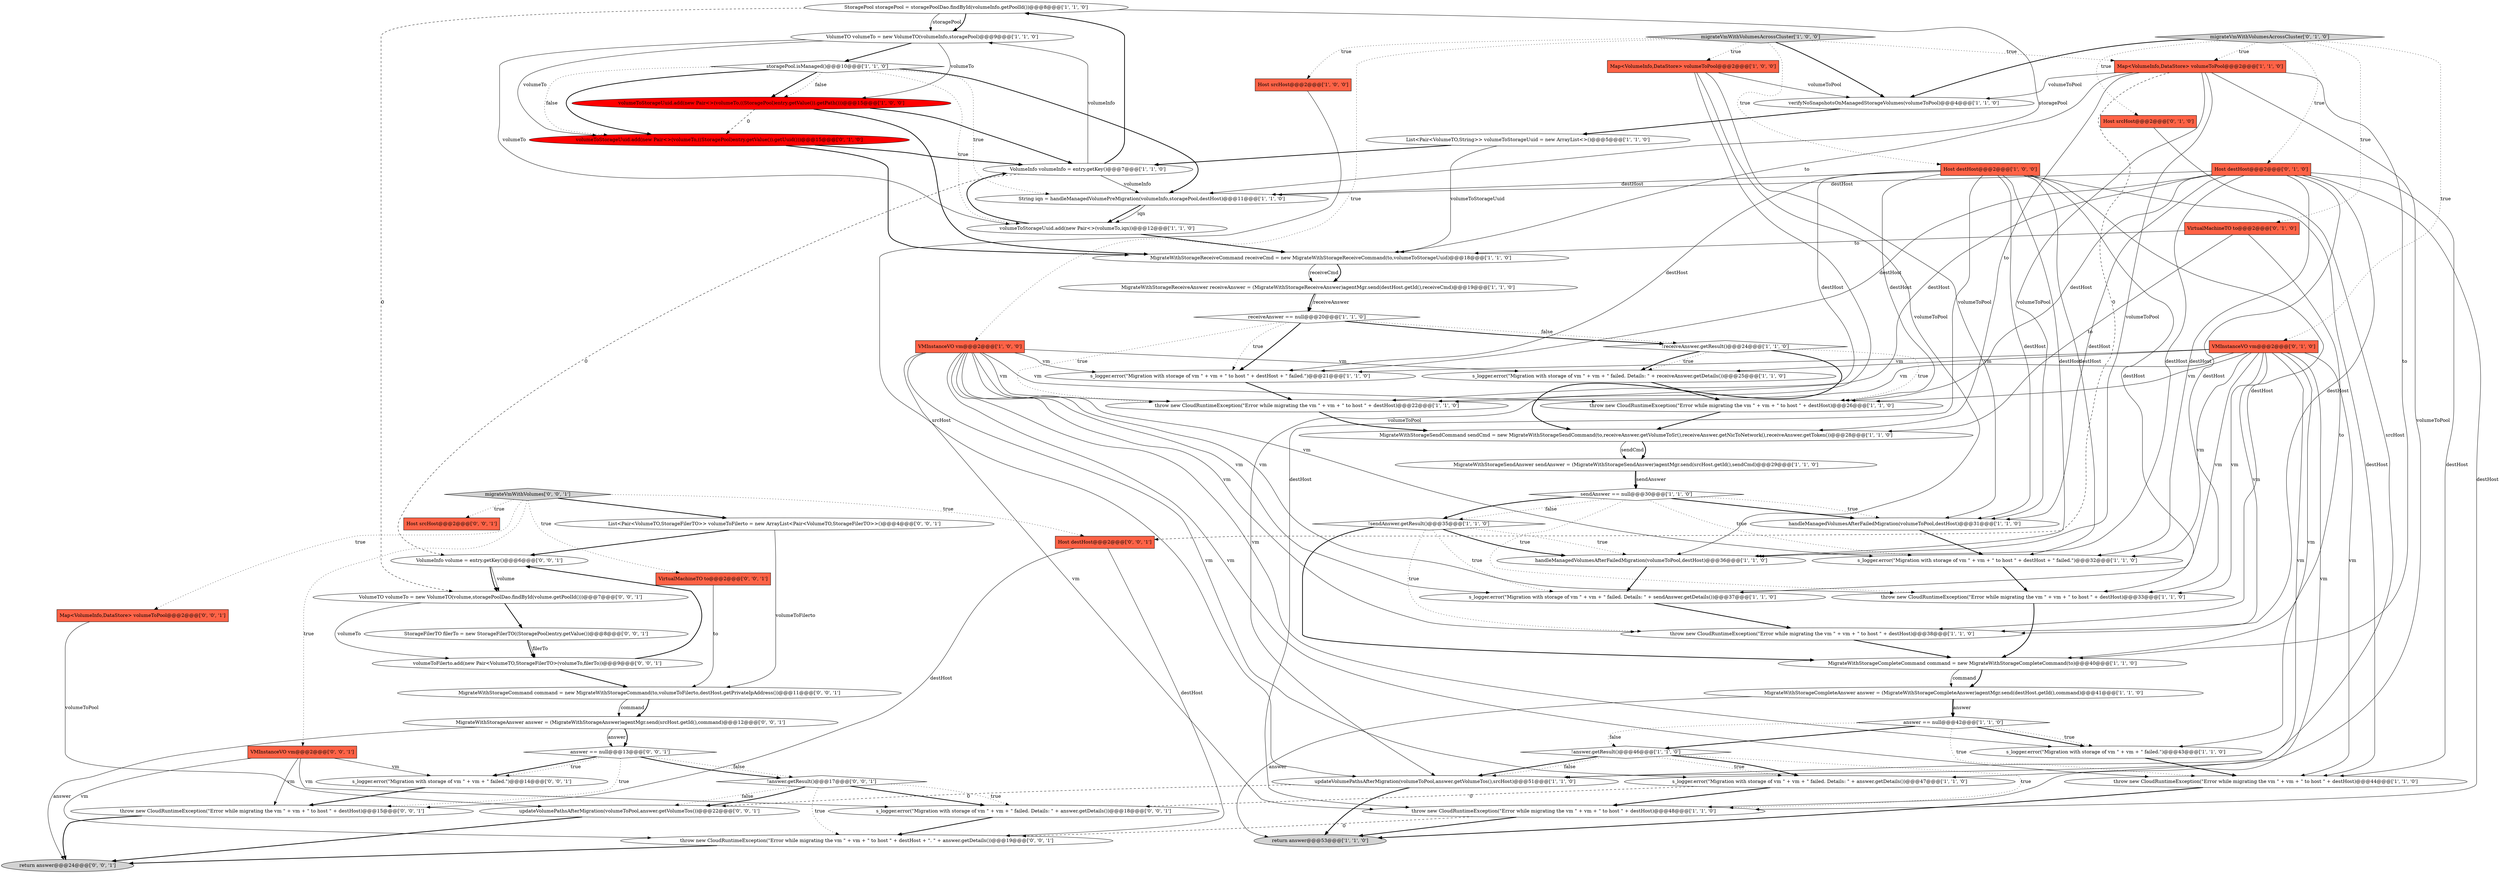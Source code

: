 digraph {
30 [style = filled, label = "answer == null@@@42@@@['1', '1', '0']", fillcolor = white, shape = diamond image = "AAA0AAABBB1BBB"];
4 [style = filled, label = "return answer@@@53@@@['1', '1', '0']", fillcolor = lightgray, shape = ellipse image = "AAA0AAABBB1BBB"];
25 [style = filled, label = "s_logger.error(\"Migration with storage of vm \" + vm + \" failed. Details: \" + answer.getDetails())@@@47@@@['1', '1', '0']", fillcolor = white, shape = ellipse image = "AAA0AAABBB1BBB"];
6 [style = filled, label = "Map<VolumeInfo,DataStore> volumeToPool@@@2@@@['1', '0', '0']", fillcolor = tomato, shape = box image = "AAA0AAABBB1BBB"];
18 [style = filled, label = "handleManagedVolumesAfterFailedMigration(volumeToPool,destHost)@@@36@@@['1', '1', '0']", fillcolor = white, shape = ellipse image = "AAA0AAABBB1BBB"];
47 [style = filled, label = "volumeToStorageUuid.add(new Pair<>(volumeTo,((StoragePool)entry.getValue()).getUuid()))@@@15@@@['0', '1', '0']", fillcolor = red, shape = ellipse image = "AAA1AAABBB2BBB"];
56 [style = filled, label = "answer == null@@@13@@@['0', '0', '1']", fillcolor = white, shape = diamond image = "AAA0AAABBB3BBB"];
57 [style = filled, label = "VirtualMachineTO to@@@2@@@['0', '0', '1']", fillcolor = tomato, shape = box image = "AAA0AAABBB3BBB"];
1 [style = filled, label = "VolumeTO volumeTo = new VolumeTO(volumeInfo,storagePool)@@@9@@@['1', '1', '0']", fillcolor = white, shape = ellipse image = "AAA0AAABBB1BBB"];
28 [style = filled, label = "MigrateWithStorageReceiveCommand receiveCmd = new MigrateWithStorageReceiveCommand(to,volumeToStorageUuid)@@@18@@@['1', '1', '0']", fillcolor = white, shape = ellipse image = "AAA0AAABBB1BBB"];
9 [style = filled, label = "VolumeInfo volumeInfo = entry.getKey()@@@7@@@['1', '1', '0']", fillcolor = white, shape = ellipse image = "AAA0AAABBB1BBB"];
43 [style = filled, label = "Host destHost@@@2@@@['0', '1', '0']", fillcolor = tomato, shape = box image = "AAA0AAABBB2BBB"];
24 [style = filled, label = "!answer.getResult()@@@46@@@['1', '1', '0']", fillcolor = white, shape = diamond image = "AAA0AAABBB1BBB"];
61 [style = filled, label = "MigrateWithStorageCommand command = new MigrateWithStorageCommand(to,volumeToFilerto,destHost.getPrivateIpAddress())@@@11@@@['0', '0', '1']", fillcolor = white, shape = ellipse image = "AAA0AAABBB3BBB"];
17 [style = filled, label = "StoragePool storagePool = storagePoolDao.findById(volumeInfo.getPoolId())@@@8@@@['1', '1', '0']", fillcolor = white, shape = ellipse image = "AAA0AAABBB1BBB"];
15 [style = filled, label = "throw new CloudRuntimeException(\"Error while migrating the vm \" + vm + \" to host \" + destHost)@@@48@@@['1', '1', '0']", fillcolor = white, shape = ellipse image = "AAA0AAABBB1BBB"];
32 [style = filled, label = "throw new CloudRuntimeException(\"Error while migrating the vm \" + vm + \" to host \" + destHost)@@@38@@@['1', '1', '0']", fillcolor = white, shape = ellipse image = "AAA0AAABBB1BBB"];
59 [style = filled, label = "updateVolumePathsAfterMigration(volumeToPool,answer.getVolumeTos())@@@22@@@['0', '0', '1']", fillcolor = white, shape = ellipse image = "AAA0AAABBB3BBB"];
39 [style = filled, label = "MigrateWithStorageSendCommand sendCmd = new MigrateWithStorageSendCommand(to,receiveAnswer.getVolumeToSr(),receiveAnswer.getNicToNetwork(),receiveAnswer.getToken())@@@28@@@['1', '1', '0']", fillcolor = white, shape = ellipse image = "AAA0AAABBB1BBB"];
7 [style = filled, label = "receiveAnswer == null@@@20@@@['1', '1', '0']", fillcolor = white, shape = diamond image = "AAA0AAABBB1BBB"];
22 [style = filled, label = "!sendAnswer.getResult()@@@35@@@['1', '1', '0']", fillcolor = white, shape = diamond image = "AAA0AAABBB1BBB"];
38 [style = filled, label = "volumeToStorageUuid.add(new Pair<>(volumeTo,((StoragePool)entry.getValue()).getPath()))@@@15@@@['1', '0', '0']", fillcolor = red, shape = ellipse image = "AAA1AAABBB1BBB"];
53 [style = filled, label = "MigrateWithStorageAnswer answer = (MigrateWithStorageAnswer)agentMgr.send(srcHost.getId(),command)@@@12@@@['0', '0', '1']", fillcolor = white, shape = ellipse image = "AAA0AAABBB3BBB"];
58 [style = filled, label = "StorageFilerTO filerTo = new StorageFilerTO((StoragePool)entry.getValue())@@@8@@@['0', '0', '1']", fillcolor = white, shape = ellipse image = "AAA0AAABBB3BBB"];
52 [style = filled, label = "throw new CloudRuntimeException(\"Error while migrating the vm \" + vm + \" to host \" + destHost)@@@15@@@['0', '0', '1']", fillcolor = white, shape = ellipse image = "AAA0AAABBB3BBB"];
34 [style = filled, label = "volumeToStorageUuid.add(new Pair<>(volumeTo,iqn))@@@12@@@['1', '1', '0']", fillcolor = white, shape = ellipse image = "AAA0AAABBB1BBB"];
19 [style = filled, label = "s_logger.error(\"Migration with storage of vm \" + vm + \" to host \" + destHost + \" failed.\")@@@32@@@['1', '1', '0']", fillcolor = white, shape = ellipse image = "AAA0AAABBB1BBB"];
41 [style = filled, label = "s_logger.error(\"Migration with storage of vm \" + vm + \" failed. Details: \" + receiveAnswer.getDetails())@@@25@@@['1', '1', '0']", fillcolor = white, shape = ellipse image = "AAA0AAABBB1BBB"];
66 [style = filled, label = "Host srcHost@@@2@@@['0', '0', '1']", fillcolor = tomato, shape = box image = "AAA0AAABBB3BBB"];
5 [style = filled, label = "Host srcHost@@@2@@@['1', '0', '0']", fillcolor = tomato, shape = box image = "AAA0AAABBB1BBB"];
55 [style = filled, label = "List<Pair<VolumeTO,StorageFilerTO>> volumeToFilerto = new ArrayList<Pair<VolumeTO,StorageFilerTO>>()@@@4@@@['0', '0', '1']", fillcolor = white, shape = ellipse image = "AAA0AAABBB3BBB"];
64 [style = filled, label = "s_logger.error(\"Migration with storage of vm \" + vm + \" failed. Details: \" + answer.getDetails())@@@18@@@['0', '0', '1']", fillcolor = white, shape = ellipse image = "AAA0AAABBB3BBB"];
21 [style = filled, label = "MigrateWithStorageReceiveAnswer receiveAnswer = (MigrateWithStorageReceiveAnswer)agentMgr.send(destHost.getId(),receiveCmd)@@@19@@@['1', '1', '0']", fillcolor = white, shape = ellipse image = "AAA0AAABBB1BBB"];
13 [style = filled, label = "Host destHost@@@2@@@['1', '0', '0']", fillcolor = tomato, shape = box image = "AAA0AAABBB1BBB"];
46 [style = filled, label = "VirtualMachineTO to@@@2@@@['0', '1', '0']", fillcolor = tomato, shape = box image = "AAA0AAABBB2BBB"];
50 [style = filled, label = "VMInstanceVO vm@@@2@@@['0', '0', '1']", fillcolor = tomato, shape = box image = "AAA0AAABBB3BBB"];
62 [style = filled, label = "VolumeInfo volume = entry.getKey()@@@6@@@['0', '0', '1']", fillcolor = white, shape = ellipse image = "AAA0AAABBB3BBB"];
33 [style = filled, label = "s_logger.error(\"Migration with storage of vm \" + vm + \" failed. Details: \" + sendAnswer.getDetails())@@@37@@@['1', '1', '0']", fillcolor = white, shape = ellipse image = "AAA0AAABBB1BBB"];
37 [style = filled, label = "MigrateWithStorageSendAnswer sendAnswer = (MigrateWithStorageSendAnswer)agentMgr.send(srcHost.getId(),sendCmd)@@@29@@@['1', '1', '0']", fillcolor = white, shape = ellipse image = "AAA0AAABBB1BBB"];
27 [style = filled, label = "updateVolumePathsAfterMigration(volumeToPool,answer.getVolumeTos(),srcHost)@@@51@@@['1', '1', '0']", fillcolor = white, shape = ellipse image = "AAA0AAABBB1BBB"];
40 [style = filled, label = "throw new CloudRuntimeException(\"Error while migrating the vm \" + vm + \" to host \" + destHost)@@@33@@@['1', '1', '0']", fillcolor = white, shape = ellipse image = "AAA0AAABBB1BBB"];
23 [style = filled, label = "sendAnswer == null@@@30@@@['1', '1', '0']", fillcolor = white, shape = diamond image = "AAA0AAABBB1BBB"];
68 [style = filled, label = "throw new CloudRuntimeException(\"Error while migrating the vm \" + vm + \" to host \" + destHost + \". \" + answer.getDetails())@@@19@@@['0', '0', '1']", fillcolor = white, shape = ellipse image = "AAA0AAABBB3BBB"];
8 [style = filled, label = "s_logger.error(\"Migration with storage of vm \" + vm + \" failed.\")@@@43@@@['1', '1', '0']", fillcolor = white, shape = ellipse image = "AAA0AAABBB1BBB"];
12 [style = filled, label = "MigrateWithStorageCompleteCommand command = new MigrateWithStorageCompleteCommand(to)@@@40@@@['1', '1', '0']", fillcolor = white, shape = ellipse image = "AAA0AAABBB1BBB"];
31 [style = filled, label = "List<Pair<VolumeTO,String>> volumeToStorageUuid = new ArrayList<>()@@@5@@@['1', '1', '0']", fillcolor = white, shape = ellipse image = "AAA0AAABBB1BBB"];
51 [style = filled, label = "Map<VolumeInfo,DataStore> volumeToPool@@@2@@@['0', '0', '1']", fillcolor = tomato, shape = box image = "AAA0AAABBB3BBB"];
67 [style = filled, label = "Host destHost@@@2@@@['0', '0', '1']", fillcolor = tomato, shape = box image = "AAA0AAABBB3BBB"];
11 [style = filled, label = "s_logger.error(\"Migration with storage of vm \" + vm + \" to host \" + destHost + \" failed.\")@@@21@@@['1', '1', '0']", fillcolor = white, shape = ellipse image = "AAA0AAABBB1BBB"];
49 [style = filled, label = "migrateVmWithVolumes['0', '0', '1']", fillcolor = lightgray, shape = diamond image = "AAA0AAABBB3BBB"];
48 [style = filled, label = "VMInstanceVO vm@@@2@@@['0', '1', '0']", fillcolor = tomato, shape = box image = "AAA0AAABBB2BBB"];
0 [style = filled, label = "storagePool.isManaged()@@@10@@@['1', '1', '0']", fillcolor = white, shape = diamond image = "AAA0AAABBB1BBB"];
42 [style = filled, label = "MigrateWithStorageCompleteAnswer answer = (MigrateWithStorageCompleteAnswer)agentMgr.send(destHost.getId(),command)@@@41@@@['1', '1', '0']", fillcolor = white, shape = ellipse image = "AAA0AAABBB1BBB"];
14 [style = filled, label = "throw new CloudRuntimeException(\"Error while migrating the vm \" + vm + \" to host \" + destHost)@@@22@@@['1', '1', '0']", fillcolor = white, shape = ellipse image = "AAA0AAABBB1BBB"];
20 [style = filled, label = "VMInstanceVO vm@@@2@@@['1', '0', '0']", fillcolor = tomato, shape = box image = "AAA0AAABBB1BBB"];
35 [style = filled, label = "throw new CloudRuntimeException(\"Error while migrating the vm \" + vm + \" to host \" + destHost)@@@44@@@['1', '1', '0']", fillcolor = white, shape = ellipse image = "AAA0AAABBB1BBB"];
69 [style = filled, label = "VolumeTO volumeTo = new VolumeTO(volume,storagePoolDao.findById(volume.getPoolId()))@@@7@@@['0', '0', '1']", fillcolor = white, shape = ellipse image = "AAA0AAABBB3BBB"];
26 [style = filled, label = "throw new CloudRuntimeException(\"Error while migrating the vm \" + vm + \" to host \" + destHost)@@@26@@@['1', '1', '0']", fillcolor = white, shape = ellipse image = "AAA0AAABBB1BBB"];
54 [style = filled, label = "return answer@@@24@@@['0', '0', '1']", fillcolor = lightgray, shape = ellipse image = "AAA0AAABBB3BBB"];
65 [style = filled, label = "!answer.getResult()@@@17@@@['0', '0', '1']", fillcolor = white, shape = diamond image = "AAA0AAABBB3BBB"];
29 [style = filled, label = "!receiveAnswer.getResult()@@@24@@@['1', '1', '0']", fillcolor = white, shape = diamond image = "AAA0AAABBB1BBB"];
44 [style = filled, label = "migrateVmWithVolumesAcrossCluster['0', '1', '0']", fillcolor = lightgray, shape = diamond image = "AAA0AAABBB2BBB"];
36 [style = filled, label = "Map<VolumeInfo,DataStore> volumeToPool@@@2@@@['1', '1', '0']", fillcolor = tomato, shape = box image = "AAA0AAABBB1BBB"];
63 [style = filled, label = "s_logger.error(\"Migration with storage of vm \" + vm + \" failed.\")@@@14@@@['0', '0', '1']", fillcolor = white, shape = ellipse image = "AAA0AAABBB3BBB"];
10 [style = filled, label = "String iqn = handleManagedVolumePreMigration(volumeInfo,storagePool,destHost)@@@11@@@['1', '1', '0']", fillcolor = white, shape = ellipse image = "AAA0AAABBB1BBB"];
3 [style = filled, label = "verifyNoSnapshotsOnManagedStorageVolumes(volumeToPool)@@@4@@@['1', '1', '0']", fillcolor = white, shape = ellipse image = "AAA0AAABBB1BBB"];
16 [style = filled, label = "migrateVmWithVolumesAcrossCluster['1', '0', '0']", fillcolor = lightgray, shape = diamond image = "AAA0AAABBB1BBB"];
2 [style = filled, label = "handleManagedVolumesAfterFailedMigration(volumeToPool,destHost)@@@31@@@['1', '1', '0']", fillcolor = white, shape = ellipse image = "AAA0AAABBB1BBB"];
60 [style = filled, label = "volumeToFilerto.add(new Pair<VolumeTO,StorageFilerTO>(volumeTo,filerTo))@@@9@@@['0', '0', '1']", fillcolor = white, shape = ellipse image = "AAA0AAABBB3BBB"];
45 [style = filled, label = "Host srcHost@@@2@@@['0', '1', '0']", fillcolor = tomato, shape = box image = "AAA0AAABBB2BBB"];
13->19 [style = solid, label="destHost"];
47->9 [style = bold, label=""];
34->9 [style = bold, label=""];
65->64 [style = dotted, label="true"];
16->13 [style = dotted, label="true"];
11->14 [style = bold, label=""];
24->25 [style = dotted, label="true"];
31->9 [style = bold, label=""];
32->12 [style = bold, label=""];
9->1 [style = solid, label="volumeInfo"];
58->60 [style = solid, label="filerTo"];
55->62 [style = bold, label=""];
20->14 [style = solid, label="vm"];
45->27 [style = solid, label="srcHost"];
6->3 [style = solid, label="volumeToPool"];
16->20 [style = dotted, label="true"];
20->8 [style = solid, label="vm"];
58->60 [style = bold, label=""];
12->42 [style = bold, label=""];
12->42 [style = solid, label="command"];
53->54 [style = solid, label="answer"];
29->26 [style = dotted, label="true"];
50->64 [style = solid, label="vm"];
50->68 [style = solid, label="vm"];
49->55 [style = bold, label=""];
21->7 [style = solid, label="receiveAnswer"];
56->65 [style = dotted, label="false"];
28->21 [style = bold, label=""];
46->39 [style = solid, label="to"];
23->22 [style = bold, label=""];
69->58 [style = bold, label=""];
31->28 [style = solid, label="volumeToStorageUuid"];
0->34 [style = dotted, label="true"];
0->47 [style = dotted, label="false"];
36->39 [style = solid, label="to"];
16->5 [style = dotted, label="true"];
25->15 [style = bold, label=""];
20->25 [style = solid, label="vm"];
30->8 [style = bold, label=""];
9->10 [style = solid, label="volumeInfo"];
24->27 [style = bold, label=""];
59->54 [style = bold, label=""];
55->61 [style = solid, label="volumeToFilerto"];
56->65 [style = bold, label=""];
48->26 [style = solid, label="vm"];
50->63 [style = solid, label="vm"];
67->68 [style = solid, label="destHost"];
7->29 [style = bold, label=""];
44->48 [style = dotted, label="true"];
16->3 [style = bold, label=""];
17->10 [style = solid, label="storagePool"];
43->32 [style = solid, label="destHost"];
7->11 [style = bold, label=""];
43->11 [style = solid, label="destHost"];
0->10 [style = dotted, label="true"];
38->28 [style = bold, label=""];
29->39 [style = bold, label=""];
44->43 [style = dotted, label="true"];
48->25 [style = solid, label="vm"];
44->46 [style = dotted, label="true"];
44->3 [style = bold, label=""];
47->28 [style = bold, label=""];
60->62 [style = bold, label=""];
22->33 [style = dotted, label="true"];
20->26 [style = solid, label="vm"];
9->17 [style = bold, label=""];
20->11 [style = solid, label="vm"];
1->0 [style = bold, label=""];
27->59 [style = dashed, label="0"];
23->19 [style = dotted, label="true"];
42->30 [style = solid, label="answer"];
29->41 [style = dotted, label="true"];
13->10 [style = solid, label="destHost"];
48->15 [style = solid, label="vm"];
48->40 [style = solid, label="vm"];
23->2 [style = dotted, label="true"];
0->38 [style = bold, label=""];
23->40 [style = dotted, label="true"];
49->51 [style = dotted, label="true"];
17->1 [style = solid, label="storagePool"];
36->67 [style = dashed, label="0"];
48->35 [style = solid, label="vm"];
48->8 [style = solid, label="vm"];
22->18 [style = bold, label=""];
36->12 [style = solid, label="to"];
37->23 [style = solid, label="sendAnswer"];
56->52 [style = dotted, label="true"];
10->34 [style = bold, label=""];
43->40 [style = solid, label="destHost"];
43->15 [style = solid, label="destHost"];
43->18 [style = solid, label="destHost"];
30->24 [style = dotted, label="false"];
13->35 [style = solid, label="destHost"];
49->57 [style = dotted, label="true"];
46->12 [style = solid, label="to"];
21->7 [style = bold, label=""];
20->15 [style = solid, label="vm"];
53->56 [style = bold, label=""];
43->10 [style = solid, label="destHost"];
13->14 [style = solid, label="destHost"];
42->4 [style = solid, label="answer"];
0->38 [style = dotted, label="false"];
22->32 [style = dotted, label="true"];
14->39 [style = bold, label=""];
20->33 [style = solid, label="vm"];
46->28 [style = solid, label="to"];
48->19 [style = solid, label="vm"];
52->54 [style = bold, label=""];
44->45 [style = dotted, label="true"];
39->37 [style = bold, label=""];
43->35 [style = solid, label="destHost"];
30->24 [style = bold, label=""];
48->32 [style = solid, label="vm"];
6->18 [style = solid, label="volumeToPool"];
7->29 [style = dotted, label="false"];
22->18 [style = dotted, label="true"];
17->1 [style = bold, label=""];
23->22 [style = dotted, label="false"];
49->66 [style = dotted, label="true"];
49->67 [style = dotted, label="true"];
6->27 [style = solid, label="volumeToPool"];
18->33 [style = bold, label=""];
39->37 [style = solid, label="sendCmd"];
38->9 [style = bold, label=""];
16->36 [style = dotted, label="true"];
49->50 [style = dotted, label="true"];
36->3 [style = solid, label="volumeToPool"];
20->35 [style = solid, label="vm"];
20->19 [style = solid, label="vm"];
20->32 [style = solid, label="vm"];
36->2 [style = solid, label="volumeToPool"];
5->27 [style = solid, label="srcHost"];
8->35 [style = bold, label=""];
1->47 [style = solid, label="volumeTo"];
38->47 [style = dashed, label="0"];
13->26 [style = solid, label="destHost"];
6->2 [style = solid, label="volumeToPool"];
65->68 [style = dotted, label="true"];
13->11 [style = solid, label="destHost"];
34->28 [style = bold, label=""];
40->12 [style = bold, label=""];
65->59 [style = dotted, label="false"];
60->61 [style = bold, label=""];
7->11 [style = dotted, label="true"];
13->40 [style = solid, label="destHost"];
13->15 [style = solid, label="destHost"];
24->25 [style = bold, label=""];
63->52 [style = bold, label=""];
9->62 [style = dashed, label="0"];
69->60 [style = solid, label="volumeTo"];
20->40 [style = solid, label="vm"];
33->32 [style = bold, label=""];
30->8 [style = dotted, label="true"];
13->18 [style = solid, label="destHost"];
48->41 [style = solid, label="vm"];
43->19 [style = solid, label="destHost"];
23->2 [style = bold, label=""];
56->63 [style = bold, label=""];
19->40 [style = bold, label=""];
13->32 [style = solid, label="destHost"];
62->69 [style = bold, label=""];
67->52 [style = solid, label="destHost"];
61->53 [style = solid, label="command"];
2->19 [style = bold, label=""];
28->21 [style = solid, label="receiveCmd"];
3->31 [style = bold, label=""];
25->64 [style = dashed, label="0"];
48->33 [style = solid, label="vm"];
50->52 [style = solid, label="vm"];
36->27 [style = solid, label="volumeToPool"];
29->41 [style = bold, label=""];
65->64 [style = bold, label=""];
17->69 [style = dashed, label="0"];
44->36 [style = dotted, label="true"];
43->26 [style = solid, label="destHost"];
62->69 [style = solid, label="volume"];
37->23 [style = bold, label=""];
1->34 [style = solid, label="volumeTo"];
26->39 [style = bold, label=""];
35->4 [style = bold, label=""];
43->14 [style = solid, label="destHost"];
36->28 [style = solid, label="to"];
36->18 [style = solid, label="volumeToPool"];
27->4 [style = bold, label=""];
43->2 [style = solid, label="destHost"];
0->10 [style = bold, label=""];
0->47 [style = bold, label=""];
61->53 [style = bold, label=""];
48->11 [style = solid, label="vm"];
24->27 [style = dotted, label="false"];
13->2 [style = solid, label="destHost"];
15->68 [style = dashed, label="0"];
20->41 [style = solid, label="vm"];
1->38 [style = solid, label="volumeTo"];
10->34 [style = solid, label="iqn"];
51->59 [style = solid, label="volumeToPool"];
22->12 [style = bold, label=""];
48->14 [style = solid, label="vm"];
42->30 [style = bold, label=""];
30->35 [style = dotted, label="true"];
64->68 [style = bold, label=""];
24->15 [style = dotted, label="true"];
15->4 [style = bold, label=""];
65->59 [style = bold, label=""];
56->63 [style = dotted, label="true"];
41->26 [style = bold, label=""];
53->56 [style = solid, label="answer"];
68->54 [style = bold, label=""];
57->61 [style = solid, label="to"];
16->6 [style = dotted, label="true"];
7->14 [style = dotted, label="true"];
}
